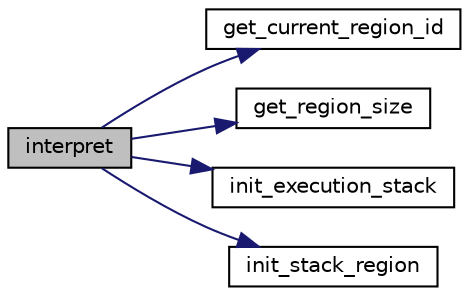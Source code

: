 digraph "interpret"
{
 // LATEX_PDF_SIZE
  edge [fontname="Helvetica",fontsize="10",labelfontname="Helvetica",labelfontsize="10"];
  node [fontname="Helvetica",fontsize="10",shape=record];
  rankdir="LR";
  Node1 [label="interpret",height=0.2,width=0.4,color="black", fillcolor="grey75", style="filled", fontcolor="black",tooltip=" "];
  Node1 -> Node2 [color="midnightblue",fontsize="10",style="solid",fontname="Helvetica"];
  Node2 [label="get_current_region_id",height=0.2,width=0.4,color="black", fillcolor="white", style="filled",URL="$d8/d88/region__table_8c.html#a49272dbdea0b5157804dc85964e15469",tooltip="Gets the ID of the current region."];
  Node1 -> Node3 [color="midnightblue",fontsize="10",style="solid",fontname="Helvetica"];
  Node3 [label="get_region_size",height=0.2,width=0.4,color="black", fillcolor="white", style="filled",URL="$d8/d88/region__table_8c.html#a6174d3ae3d2b95fc38b10285c2dd14f9",tooltip="Gets the size of the region at the specified index."];
  Node1 -> Node4 [color="midnightblue",fontsize="10",style="solid",fontname="Helvetica"];
  Node4 [label="init_execution_stack",height=0.2,width=0.4,color="black", fillcolor="white", style="filled",URL="$d5/dae/stack__management_8c.html#abd5eadaccccada431ac49d2f8edd2a39",tooltip=" "];
  Node1 -> Node5 [color="midnightblue",fontsize="10",style="solid",fontname="Helvetica"];
  Node5 [label="init_stack_region",height=0.2,width=0.4,color="black", fillcolor="white", style="filled",URL="$d3/d91/region__stack_8c.html#ac1bd4073b64abf05827d96f875b2b7a3",tooltip="Initializes the region stack."];
}
